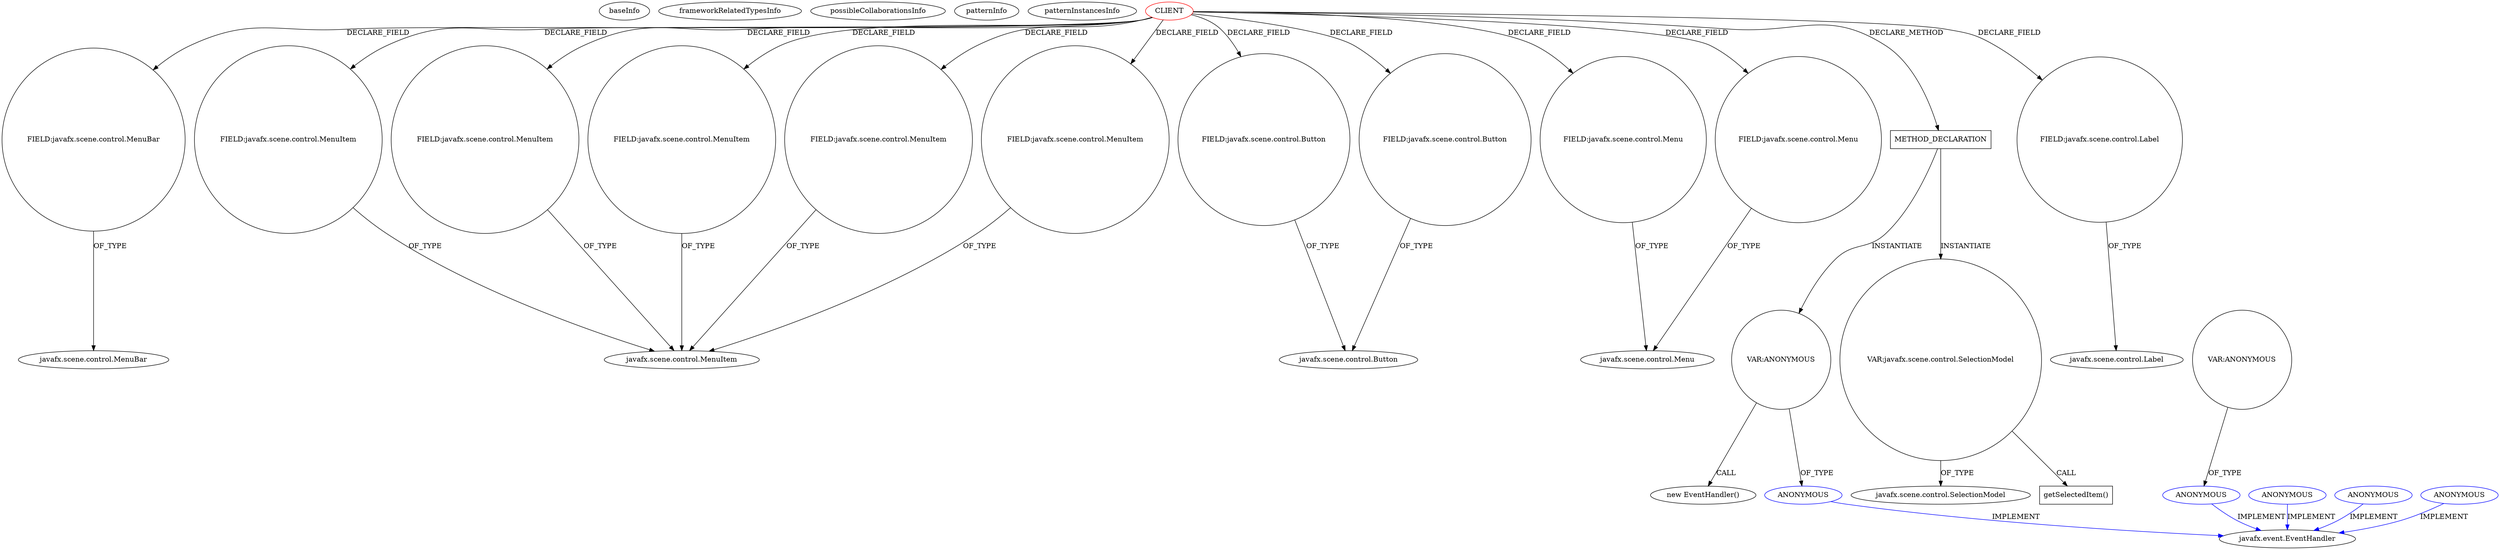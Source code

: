 digraph {
baseInfo[graphId=2467,category="pattern",isAnonymous=false,possibleRelation=false]
frameworkRelatedTypesInfo[]
possibleCollaborationsInfo[]
patternInfo[frequency=2.0,patternRootClient=0]
patternInstancesInfo[0="zvakanaka-bitbit~/zvakanaka-bitbit/bitbit-master/src/bitbit/BitBit.java~BitBit~4923",1="bjornbil-reservatie~/bjornbil-reservatie/reservatie-master/ReservatieKommaFinal/src/be/khleuven/bjornbillen/controller/MainController.java~MainController~2178"]
12[label="FIELD:javafx.scene.control.MenuBar",vertexType="FIELD_DECLARATION",isFrameworkType=false,shape=circle]
0[label="CLIENT",vertexType="ROOT_CLIENT_CLASS_DECLARATION",isFrameworkType=false,color=red]
4[label="FIELD:javafx.scene.control.MenuItem",vertexType="FIELD_DECLARATION",isFrameworkType=false,shape=circle]
40[label="FIELD:javafx.scene.control.Button",vertexType="FIELD_DECLARATION",isFrameworkType=false,shape=circle]
26[label="FIELD:javafx.scene.control.MenuItem",vertexType="FIELD_DECLARATION",isFrameworkType=false,shape=circle]
28[label="FIELD:javafx.scene.control.MenuItem",vertexType="FIELD_DECLARATION",isFrameworkType=false,shape=circle]
18[label="FIELD:javafx.scene.control.MenuItem",vertexType="FIELD_DECLARATION",isFrameworkType=false,shape=circle]
8[label="FIELD:javafx.scene.control.Button",vertexType="FIELD_DECLARATION",isFrameworkType=false,shape=circle]
24[label="FIELD:javafx.scene.control.MenuItem",vertexType="FIELD_DECLARATION",isFrameworkType=false,shape=circle]
46[label="FIELD:javafx.scene.control.Menu",vertexType="FIELD_DECLARATION",isFrameworkType=false,shape=circle]
10[label="FIELD:javafx.scene.control.Menu",vertexType="FIELD_DECLARATION",isFrameworkType=false,shape=circle]
13[label="javafx.scene.control.MenuBar",vertexType="FRAMEWORK_CLASS_TYPE",isFrameworkType=false]
5[label="javafx.scene.control.MenuItem",vertexType="FRAMEWORK_CLASS_TYPE",isFrameworkType=false]
11[label="javafx.scene.control.Menu",vertexType="FRAMEWORK_CLASS_TYPE",isFrameworkType=false]
231[label="METHOD_DECLARATION",vertexType="CLIENT_METHOD_DECLARATION",isFrameworkType=false,shape=box]
283[label="VAR:javafx.scene.control.SelectionModel",vertexType="VARIABLE_EXPRESION",isFrameworkType=false,shape=circle]
284[label="getSelectedItem()",vertexType="INSIDE_CALL",isFrameworkType=false,shape=box]
285[label="javafx.scene.control.SelectionModel",vertexType="FRAMEWORK_CLASS_TYPE",isFrameworkType=false]
2[label="FIELD:javafx.scene.control.Label",vertexType="FIELD_DECLARATION",isFrameworkType=false,shape=circle]
3[label="javafx.scene.control.Label",vertexType="FRAMEWORK_CLASS_TYPE",isFrameworkType=false]
9[label="javafx.scene.control.Button",vertexType="FRAMEWORK_CLASS_TYPE",isFrameworkType=false]
280[label="VAR:ANONYMOUS",vertexType="VARIABLE_EXPRESION",isFrameworkType=false,shape=circle]
281[label="ANONYMOUS",vertexType="REFERENCE_ANONYMOUS_DECLARATION",isFrameworkType=false,color=blue]
279[label="new EventHandler()",vertexType="CONSTRUCTOR_CALL",isFrameworkType=false]
63[label="javafx.event.EventHandler",vertexType="FRAMEWORK_INTERFACE_TYPE",isFrameworkType=false]
62[label="ANONYMOUS",vertexType="REFERENCE_ANONYMOUS_DECLARATION",isFrameworkType=false,color=blue]
210[label="ANONYMOUS",vertexType="REFERENCE_ANONYMOUS_DECLARATION",isFrameworkType=false,color=blue]
197[label="ANONYMOUS",vertexType="REFERENCE_ANONYMOUS_DECLARATION",isFrameworkType=false,color=blue]
297[label="ANONYMOUS",vertexType="REFERENCE_ANONYMOUS_DECLARATION",isFrameworkType=false,color=blue]
61[label="VAR:ANONYMOUS",vertexType="VARIABLE_EXPRESION",isFrameworkType=false,shape=circle]
12->13[label="OF_TYPE"]
0->2[label="DECLARE_FIELD"]
280->279[label="CALL"]
40->9[label="OF_TYPE"]
297->63[label="IMPLEMENT",color=blue]
0->4[label="DECLARE_FIELD"]
28->5[label="OF_TYPE"]
24->5[label="OF_TYPE"]
0->46[label="DECLARE_FIELD"]
26->5[label="OF_TYPE"]
281->63[label="IMPLEMENT",color=blue]
0->12[label="DECLARE_FIELD"]
0->28[label="DECLARE_FIELD"]
10->11[label="OF_TYPE"]
4->5[label="OF_TYPE"]
280->281[label="OF_TYPE"]
61->62[label="OF_TYPE"]
0->8[label="DECLARE_FIELD"]
8->9[label="OF_TYPE"]
231->283[label="INSTANTIATE"]
231->280[label="INSTANTIATE"]
2->3[label="OF_TYPE"]
0->40[label="DECLARE_FIELD"]
283->285[label="OF_TYPE"]
46->11[label="OF_TYPE"]
18->5[label="OF_TYPE"]
0->18[label="DECLARE_FIELD"]
283->284[label="CALL"]
0->26[label="DECLARE_FIELD"]
0->24[label="DECLARE_FIELD"]
0->10[label="DECLARE_FIELD"]
62->63[label="IMPLEMENT",color=blue]
210->63[label="IMPLEMENT",color=blue]
0->231[label="DECLARE_METHOD"]
197->63[label="IMPLEMENT",color=blue]
}
